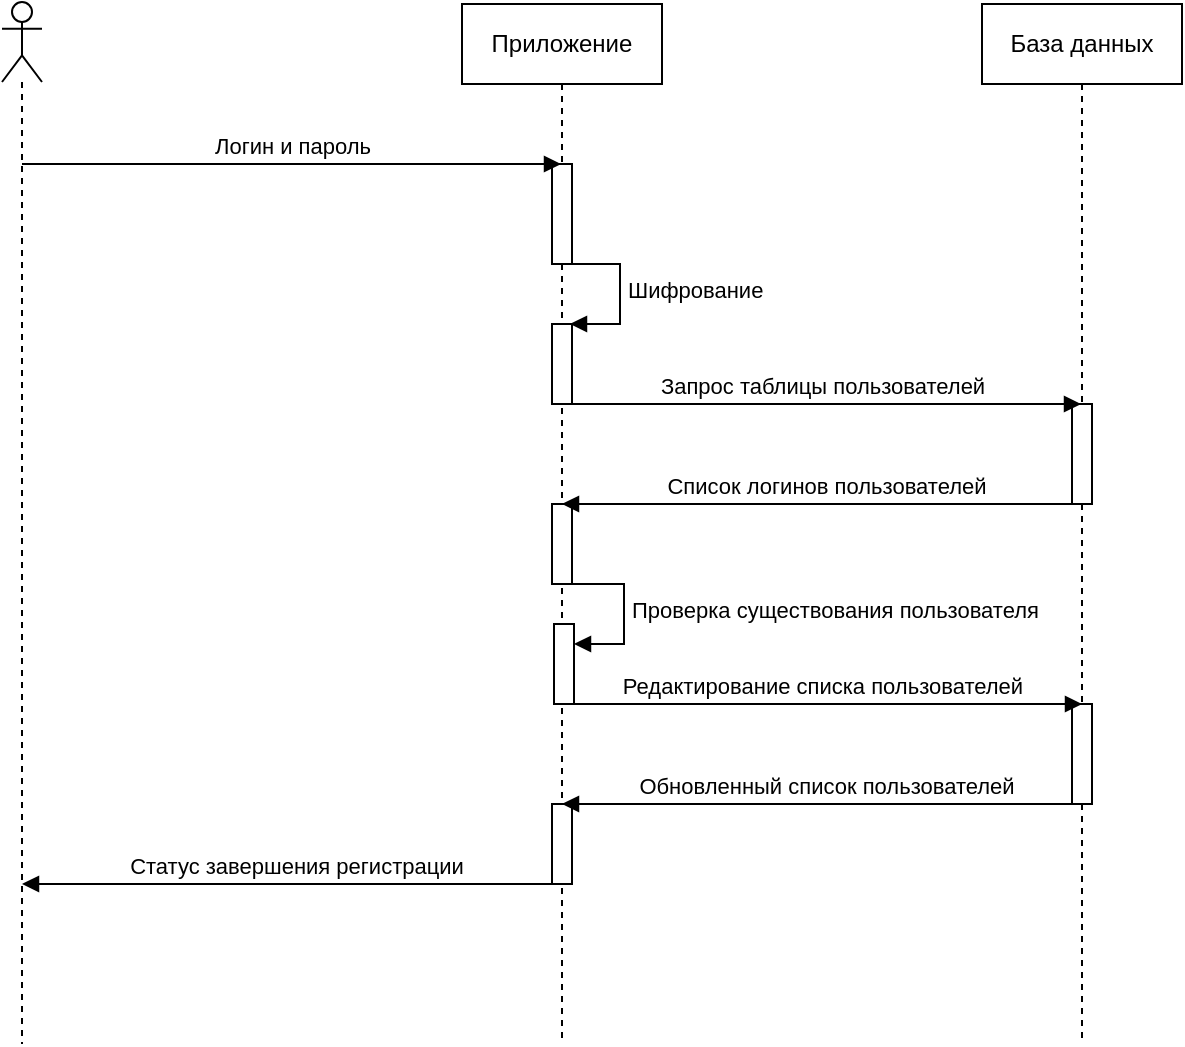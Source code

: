 <mxfile>
    <diagram id="9Vp6FmXB4tx7_yRyP8cC" name="Page-1">
        <mxGraphModel dx="1041" dy="479" grid="0" gridSize="10" guides="1" tooltips="1" connect="1" arrows="1" fold="1" page="1" pageScale="1" pageWidth="827" pageHeight="1169" math="0" shadow="0">
            <root>
                <mxCell id="0"/>
                <mxCell id="1" parent="0"/>
                <mxCell id="3" value="Приложение" style="shape=umlLifeline;perimeter=lifelinePerimeter;whiteSpace=wrap;html=1;container=1;dropTarget=0;collapsible=0;recursiveResize=0;outlineConnect=0;portConstraint=eastwest;newEdgeStyle={&quot;curved&quot;:0,&quot;rounded&quot;:0};" vertex="1" parent="1">
                    <mxGeometry x="350" y="40" width="100" height="520" as="geometry"/>
                </mxCell>
                <mxCell id="5" value="" style="html=1;points=[[0,0,0,0,5],[0,1,0,0,-5],[1,0,0,0,5],[1,1,0,0,-5]];perimeter=orthogonalPerimeter;outlineConnect=0;targetShapes=umlLifeline;portConstraint=eastwest;newEdgeStyle={&quot;curved&quot;:0,&quot;rounded&quot;:0};" vertex="1" parent="3">
                    <mxGeometry x="45" y="80" width="10" height="50" as="geometry"/>
                </mxCell>
                <mxCell id="9" value="" style="html=1;points=[[0,0,0,0,5],[0,1,0,0,-5],[1,0,0,0,5],[1,1,0,0,-5]];perimeter=orthogonalPerimeter;outlineConnect=0;targetShapes=umlLifeline;portConstraint=eastwest;newEdgeStyle={&quot;curved&quot;:0,&quot;rounded&quot;:0};" vertex="1" parent="3">
                    <mxGeometry x="45" y="160" width="10" height="40" as="geometry"/>
                </mxCell>
                <mxCell id="10" value="Шифрование" style="html=1;align=left;spacingLeft=2;endArrow=block;rounded=0;edgeStyle=orthogonalEdgeStyle;curved=0;rounded=0;" edge="1" parent="3">
                    <mxGeometry relative="1" as="geometry">
                        <mxPoint x="49" y="130" as="sourcePoint"/>
                        <Array as="points">
                            <mxPoint x="79" y="160"/>
                        </Array>
                        <mxPoint x="54" y="160.0" as="targetPoint"/>
                    </mxGeometry>
                </mxCell>
                <mxCell id="14" value="" style="html=1;points=[[0,0,0,0,5],[0,1,0,0,-5],[1,0,0,0,5],[1,1,0,0,-5]];perimeter=orthogonalPerimeter;outlineConnect=0;targetShapes=umlLifeline;portConstraint=eastwest;newEdgeStyle={&quot;curved&quot;:0,&quot;rounded&quot;:0};" vertex="1" parent="3">
                    <mxGeometry x="45" y="250" width="10" height="40" as="geometry"/>
                </mxCell>
                <mxCell id="16" value="" style="html=1;points=[[0,0,0,0,5],[0,1,0,0,-5],[1,0,0,0,5],[1,1,0,0,-5]];perimeter=orthogonalPerimeter;outlineConnect=0;targetShapes=umlLifeline;portConstraint=eastwest;newEdgeStyle={&quot;curved&quot;:0,&quot;rounded&quot;:0};" vertex="1" parent="3">
                    <mxGeometry x="46" y="310" width="10" height="40" as="geometry"/>
                </mxCell>
                <mxCell id="17" value="Проверка существования пользователя" style="html=1;align=left;spacingLeft=2;endArrow=block;rounded=0;edgeStyle=orthogonalEdgeStyle;curved=0;rounded=0;" edge="1" target="16" parent="3">
                    <mxGeometry x="0.005" relative="1" as="geometry">
                        <mxPoint x="51" y="290" as="sourcePoint"/>
                        <Array as="points">
                            <mxPoint x="81" y="320"/>
                        </Array>
                        <mxPoint as="offset"/>
                    </mxGeometry>
                </mxCell>
                <mxCell id="20" value="" style="html=1;points=[[0,0,0,0,5],[0,1,0,0,-5],[1,0,0,0,5],[1,1,0,0,-5]];perimeter=orthogonalPerimeter;outlineConnect=0;targetShapes=umlLifeline;portConstraint=eastwest;newEdgeStyle={&quot;curved&quot;:0,&quot;rounded&quot;:0};" vertex="1" parent="3">
                    <mxGeometry x="45" y="400" width="10" height="40" as="geometry"/>
                </mxCell>
                <mxCell id="4" value="База данных" style="shape=umlLifeline;perimeter=lifelinePerimeter;whiteSpace=wrap;html=1;container=1;dropTarget=0;collapsible=0;recursiveResize=0;outlineConnect=0;portConstraint=eastwest;newEdgeStyle={&quot;curved&quot;:0,&quot;rounded&quot;:0};" vertex="1" parent="1">
                    <mxGeometry x="610" y="40" width="100" height="520" as="geometry"/>
                </mxCell>
                <mxCell id="11" value="" style="html=1;points=[[0,0,0,0,5],[0,1,0,0,-5],[1,0,0,0,5],[1,1,0,0,-5]];perimeter=orthogonalPerimeter;outlineConnect=0;targetShapes=umlLifeline;portConstraint=eastwest;newEdgeStyle={&quot;curved&quot;:0,&quot;rounded&quot;:0};" vertex="1" parent="4">
                    <mxGeometry x="45" y="200" width="10" height="50" as="geometry"/>
                </mxCell>
                <mxCell id="18" value="" style="html=1;points=[[0,0,0,0,5],[0,1,0,0,-5],[1,0,0,0,5],[1,1,0,0,-5]];perimeter=orthogonalPerimeter;outlineConnect=0;targetShapes=umlLifeline;portConstraint=eastwest;newEdgeStyle={&quot;curved&quot;:0,&quot;rounded&quot;:0};" vertex="1" parent="4">
                    <mxGeometry x="45" y="350" width="10" height="50" as="geometry"/>
                </mxCell>
                <mxCell id="6" value="Логин и пароль" style="html=1;verticalAlign=bottom;endArrow=block;curved=0;rounded=0;" edge="1" parent="1" target="3">
                    <mxGeometry width="80" relative="1" as="geometry">
                        <mxPoint x="130" y="120" as="sourcePoint"/>
                        <mxPoint x="210" y="120" as="targetPoint"/>
                    </mxGeometry>
                </mxCell>
                <mxCell id="12" value="Запрос таблицы пользователей" style="html=1;verticalAlign=bottom;endArrow=block;curved=0;rounded=0;" edge="1" parent="1" target="4">
                    <mxGeometry width="80" relative="1" as="geometry">
                        <mxPoint x="400" y="240" as="sourcePoint"/>
                        <mxPoint x="480" y="240" as="targetPoint"/>
                    </mxGeometry>
                </mxCell>
                <mxCell id="15" value="Список логинов пользователей" style="html=1;verticalAlign=bottom;endArrow=block;curved=0;rounded=0;" edge="1" parent="1" target="3">
                    <mxGeometry width="80" relative="1" as="geometry">
                        <mxPoint x="663" y="290" as="sourcePoint"/>
                        <mxPoint x="580" y="290" as="targetPoint"/>
                    </mxGeometry>
                </mxCell>
                <mxCell id="19" value="Редактирование списка пользователей" style="html=1;verticalAlign=bottom;endArrow=block;curved=0;rounded=0;" edge="1" parent="1">
                    <mxGeometry width="80" relative="1" as="geometry">
                        <mxPoint x="400" y="390" as="sourcePoint"/>
                        <mxPoint x="660" y="390" as="targetPoint"/>
                        <mxPoint as="offset"/>
                    </mxGeometry>
                </mxCell>
                <mxCell id="21" value="Обновленный список пользователей" style="html=1;verticalAlign=bottom;endArrow=block;curved=0;rounded=0;" edge="1" parent="1">
                    <mxGeometry width="80" relative="1" as="geometry">
                        <mxPoint x="663" y="440" as="sourcePoint"/>
                        <mxPoint x="400" y="440" as="targetPoint"/>
                    </mxGeometry>
                </mxCell>
                <mxCell id="22" value="" style="shape=umlLifeline;perimeter=lifelinePerimeter;whiteSpace=wrap;html=1;container=1;dropTarget=0;collapsible=0;recursiveResize=0;outlineConnect=0;portConstraint=eastwest;newEdgeStyle={&quot;curved&quot;:0,&quot;rounded&quot;:0};participant=umlActor;" vertex="1" parent="1">
                    <mxGeometry x="120" y="39" width="20" height="521" as="geometry"/>
                </mxCell>
                <mxCell id="25" value="Статус завершения регистрации" style="html=1;verticalAlign=bottom;endArrow=block;curved=0;rounded=0;" edge="1" parent="1" target="22">
                    <mxGeometry width="80" relative="1" as="geometry">
                        <mxPoint x="403" y="480" as="sourcePoint"/>
                        <mxPoint x="135" y="480" as="targetPoint"/>
                    </mxGeometry>
                </mxCell>
            </root>
        </mxGraphModel>
    </diagram>
</mxfile>